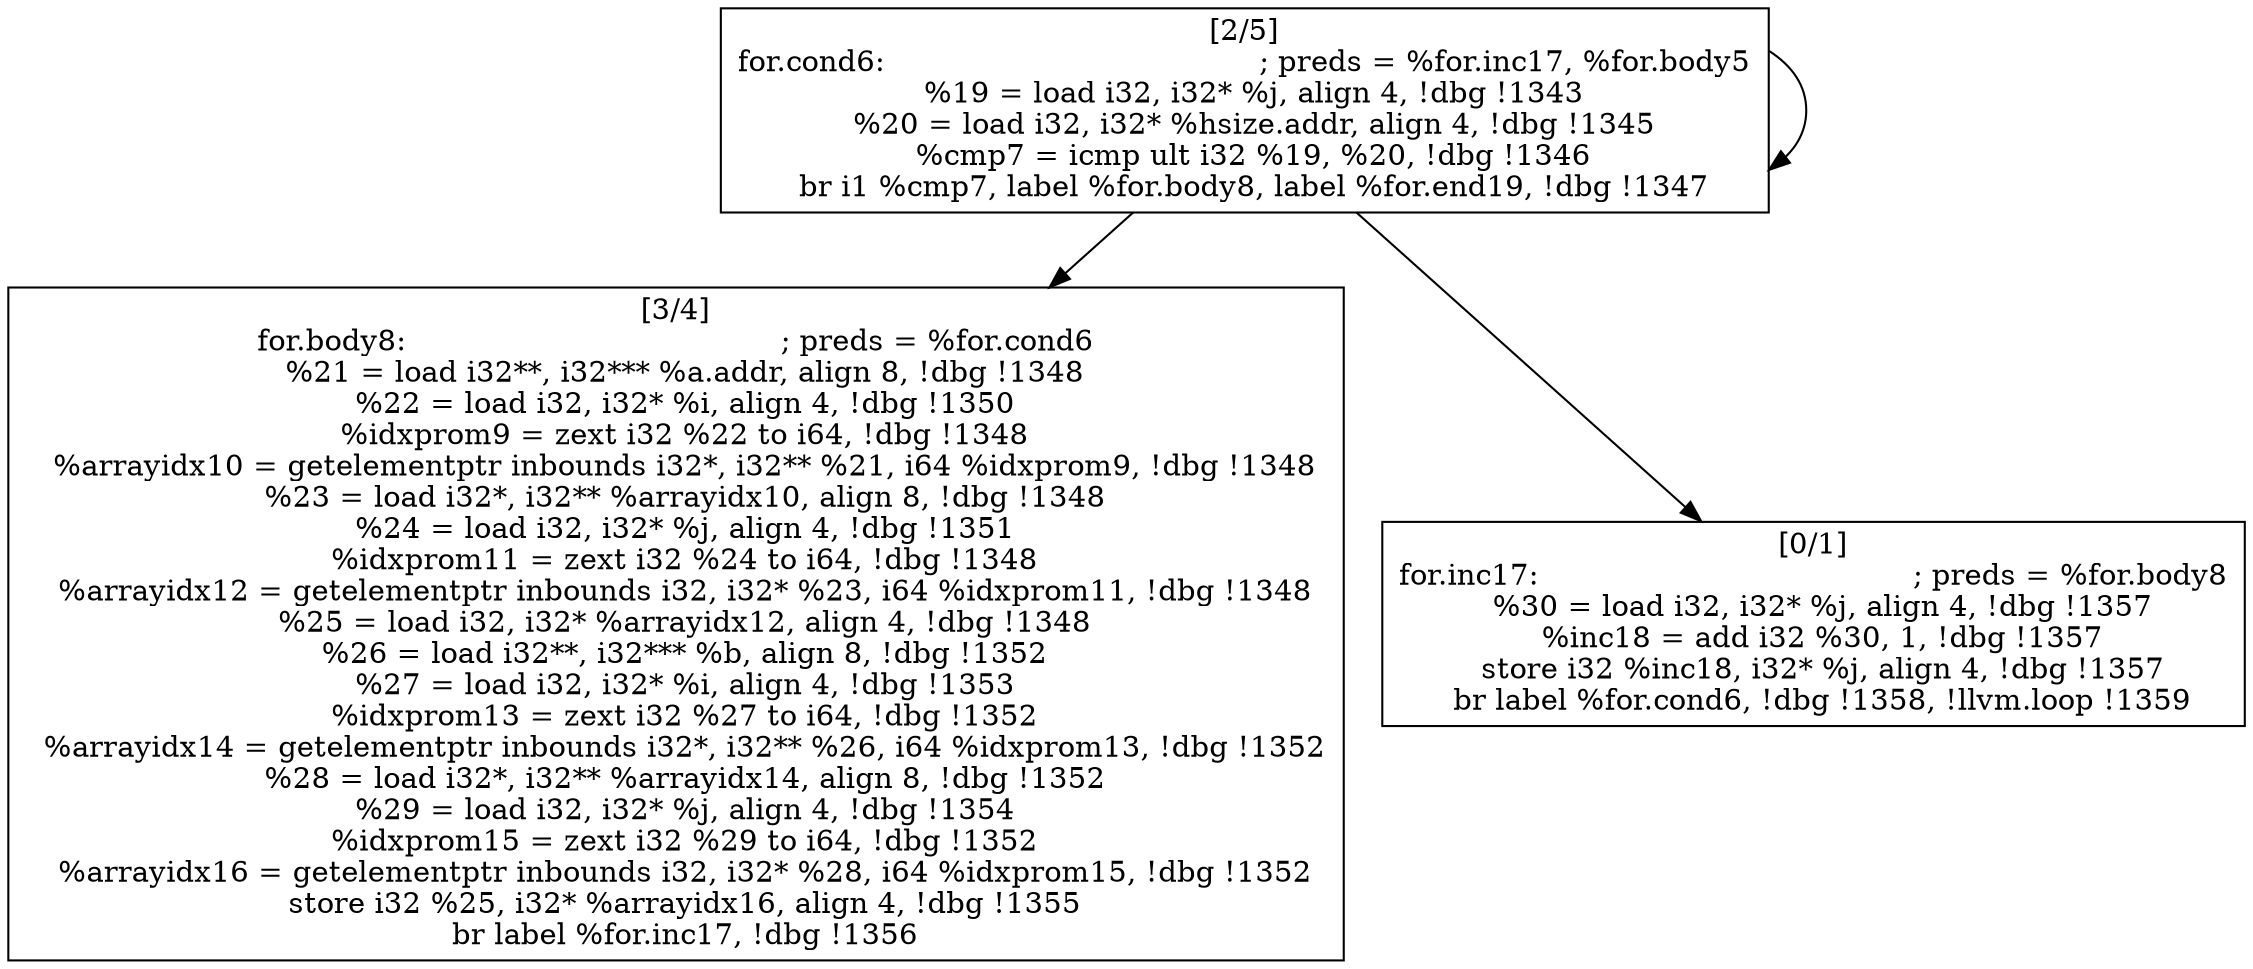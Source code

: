
digraph G {


node175 [label="[3/4]
for.body8:                                        ; preds = %for.cond6
  %21 = load i32**, i32*** %a.addr, align 8, !dbg !1348
  %22 = load i32, i32* %i, align 4, !dbg !1350
  %idxprom9 = zext i32 %22 to i64, !dbg !1348
  %arrayidx10 = getelementptr inbounds i32*, i32** %21, i64 %idxprom9, !dbg !1348
  %23 = load i32*, i32** %arrayidx10, align 8, !dbg !1348
  %24 = load i32, i32* %j, align 4, !dbg !1351
  %idxprom11 = zext i32 %24 to i64, !dbg !1348
  %arrayidx12 = getelementptr inbounds i32, i32* %23, i64 %idxprom11, !dbg !1348
  %25 = load i32, i32* %arrayidx12, align 4, !dbg !1348
  %26 = load i32**, i32*** %b, align 8, !dbg !1352
  %27 = load i32, i32* %i, align 4, !dbg !1353
  %idxprom13 = zext i32 %27 to i64, !dbg !1352
  %arrayidx14 = getelementptr inbounds i32*, i32** %26, i64 %idxprom13, !dbg !1352
  %28 = load i32*, i32** %arrayidx14, align 8, !dbg !1352
  %29 = load i32, i32* %j, align 4, !dbg !1354
  %idxprom15 = zext i32 %29 to i64, !dbg !1352
  %arrayidx16 = getelementptr inbounds i32, i32* %28, i64 %idxprom15, !dbg !1352
  store i32 %25, i32* %arrayidx16, align 4, !dbg !1355
  br label %for.inc17, !dbg !1356
",shape=rectangle ]
node173 [label="[0/1]
for.inc17:                                        ; preds = %for.body8
  %30 = load i32, i32* %j, align 4, !dbg !1357
  %inc18 = add i32 %30, 1, !dbg !1357
  store i32 %inc18, i32* %j, align 4, !dbg !1357
  br label %for.cond6, !dbg !1358, !llvm.loop !1359
",shape=rectangle ]
node174 [label="[2/5]
for.cond6:                                        ; preds = %for.inc17, %for.body5
  %19 = load i32, i32* %j, align 4, !dbg !1343
  %20 = load i32, i32* %hsize.addr, align 4, !dbg !1345
  %cmp7 = icmp ult i32 %19, %20, !dbg !1346
  br i1 %cmp7, label %for.body8, label %for.end19, !dbg !1347
",shape=rectangle ]

node174->node175 [ ]
node174->node173 [ ]
node174->node174 [ ]


}
